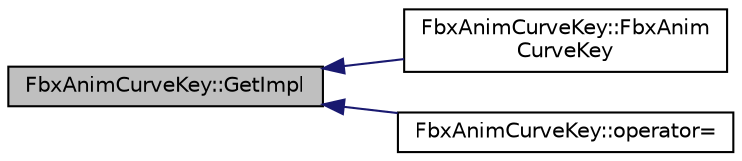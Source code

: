 digraph "FbxAnimCurveKey::GetImpl"
{
  edge [fontname="Helvetica",fontsize="10",labelfontname="Helvetica",labelfontsize="10"];
  node [fontname="Helvetica",fontsize="10",shape=record];
  rankdir="LR";
  Node22 [label="FbxAnimCurveKey::GetImpl",height=0.2,width=0.4,color="black", fillcolor="grey75", style="filled", fontcolor="black"];
  Node22 -> Node23 [dir="back",color="midnightblue",fontsize="10",style="solid"];
  Node23 [label="FbxAnimCurveKey::FbxAnim\lCurveKey",height=0.2,width=0.4,color="black", fillcolor="white", style="filled",URL="$class_fbx_anim_curve_key.html#ab5d7663cc4993863b80b13e0b5dca835"];
  Node22 -> Node24 [dir="back",color="midnightblue",fontsize="10",style="solid"];
  Node24 [label="FbxAnimCurveKey::operator=",height=0.2,width=0.4,color="black", fillcolor="white", style="filled",URL="$class_fbx_anim_curve_key.html#a13c344143cd73f6809edbbb91df08c0e"];
}
